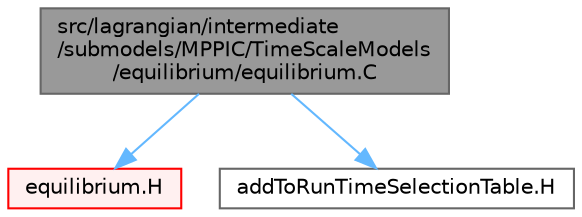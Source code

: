 digraph "src/lagrangian/intermediate/submodels/MPPIC/TimeScaleModels/equilibrium/equilibrium.C"
{
 // LATEX_PDF_SIZE
  bgcolor="transparent";
  edge [fontname=Helvetica,fontsize=10,labelfontname=Helvetica,labelfontsize=10];
  node [fontname=Helvetica,fontsize=10,shape=box,height=0.2,width=0.4];
  Node1 [id="Node000001",label="src/lagrangian/intermediate\l/submodels/MPPIC/TimeScaleModels\l/equilibrium/equilibrium.C",height=0.2,width=0.4,color="gray40", fillcolor="grey60", style="filled", fontcolor="black",tooltip=" "];
  Node1 -> Node2 [id="edge1_Node000001_Node000002",color="steelblue1",style="solid",tooltip=" "];
  Node2 [id="Node000002",label="equilibrium.H",height=0.2,width=0.4,color="red", fillcolor="#FFF0F0", style="filled",URL="$equilibrium_8H.html",tooltip=" "];
  Node1 -> Node222 [id="edge2_Node000001_Node000222",color="steelblue1",style="solid",tooltip=" "];
  Node222 [id="Node000222",label="addToRunTimeSelectionTable.H",height=0.2,width=0.4,color="grey40", fillcolor="white", style="filled",URL="$addToRunTimeSelectionTable_8H.html",tooltip="Macros for easy insertion into run-time selection tables."];
}
